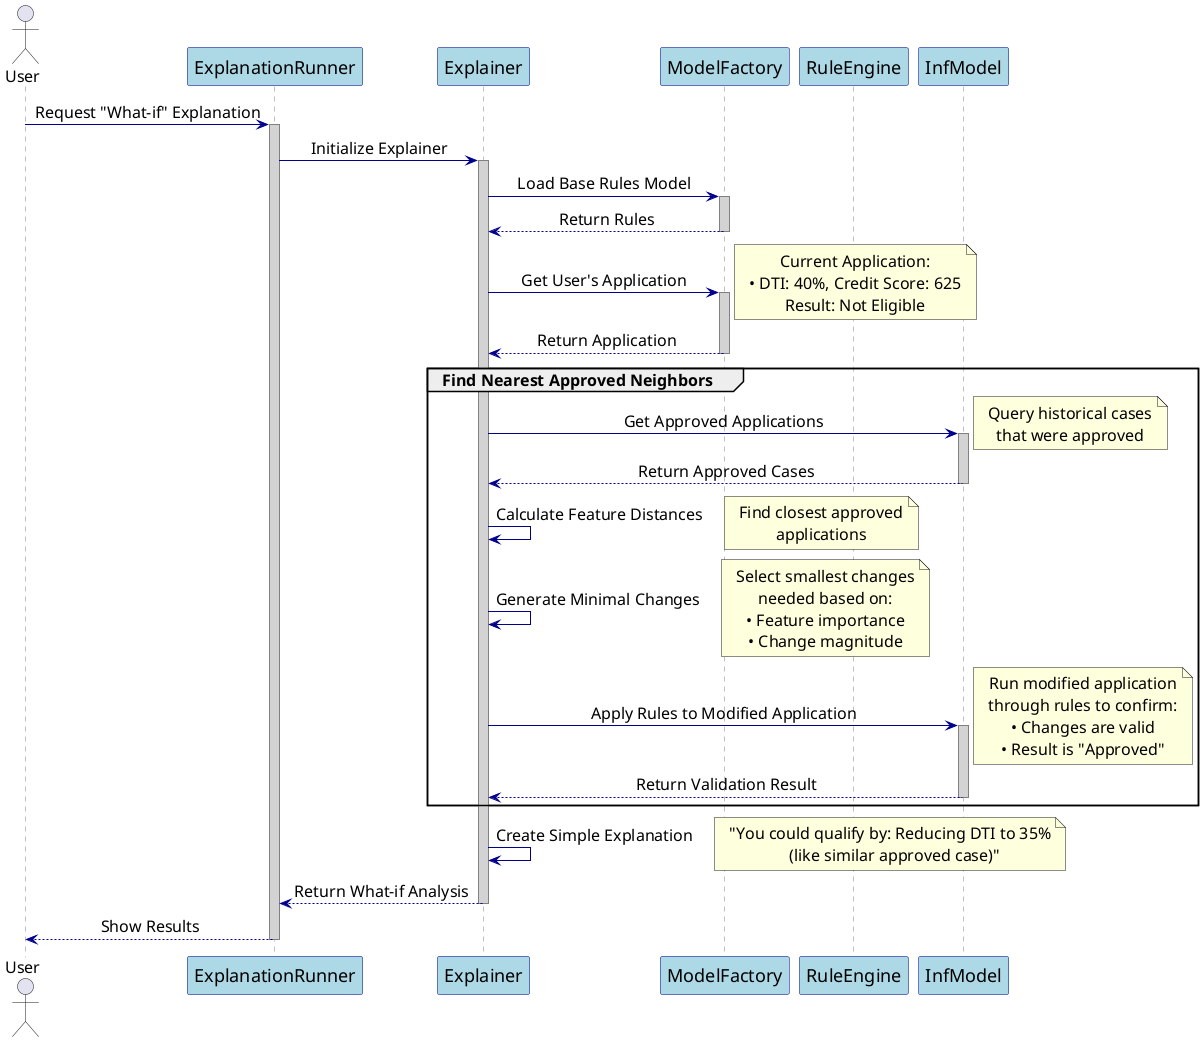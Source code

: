 @startuml Counterfactual Explanation Flow

skinparam {
    FontSize 16
    DefaultFontSize 16
    DefaultTextAlignment center
}

skinparam sequence {
    ParticipantBackgroundColor LightBlue
    ParticipantBorderColor DarkBlue
    ArrowColor DarkBlue
    LifeLineBorderColor Gray
    LifeLineBackgroundColor LightGray
    NoteBorderColor DarkGray
    NoteBackgroundColor LightYellow
    ParticipantFontSize 18
    ArrowFontSize 16
    NoteFontSize 16
}

actor User
participant "ExplanationRunner" as ER
participant "Explainer" as E
participant "ModelFactory" as MF
participant "RuleEngine" as RE
participant "InfModel" as IM

User -> ER: Request "What-if" Explanation
activate ER

ER -> E: Initialize Explainer
activate E

E -> MF: Load Base Rules Model
activate MF
MF --> E: Return Rules
deactivate MF

E -> MF: Get User's Application
activate MF
note right
    Current Application:
    • DTI: 40%, Credit Score: 625
    Result: Not Eligible
end note
MF --> E: Return Application
deactivate MF

group Find Nearest Approved Neighbors
    E -> IM: Get Approved Applications
    activate IM
    note right
        Query historical cases
        that were approved
    end note
    IM --> E: Return Approved Cases
    deactivate IM

    E -> E: Calculate Feature Distances
    note right
        Find closest approved
        applications
    end note

    E -> E: Generate Minimal Changes
    note right
        Select smallest changes
        needed based on:
        • Feature importance
        • Change magnitude
    end note

    E -> IM: Apply Rules to Modified Application
    activate IM
    note right
        Run modified application
        through rules to confirm:
        • Changes are valid
        • Result is "Approved"
    end note
    IM --> E: Return Validation Result
    deactivate IM
end

E -> E: Create Simple Explanation
note right
    "You could qualify by: Reducing DTI to 35%
      (like similar approved case)"
end note

E --> ER: Return What-if Analysis
deactivate E

ER --> User: Show Results
deactivate ER

@enduml
